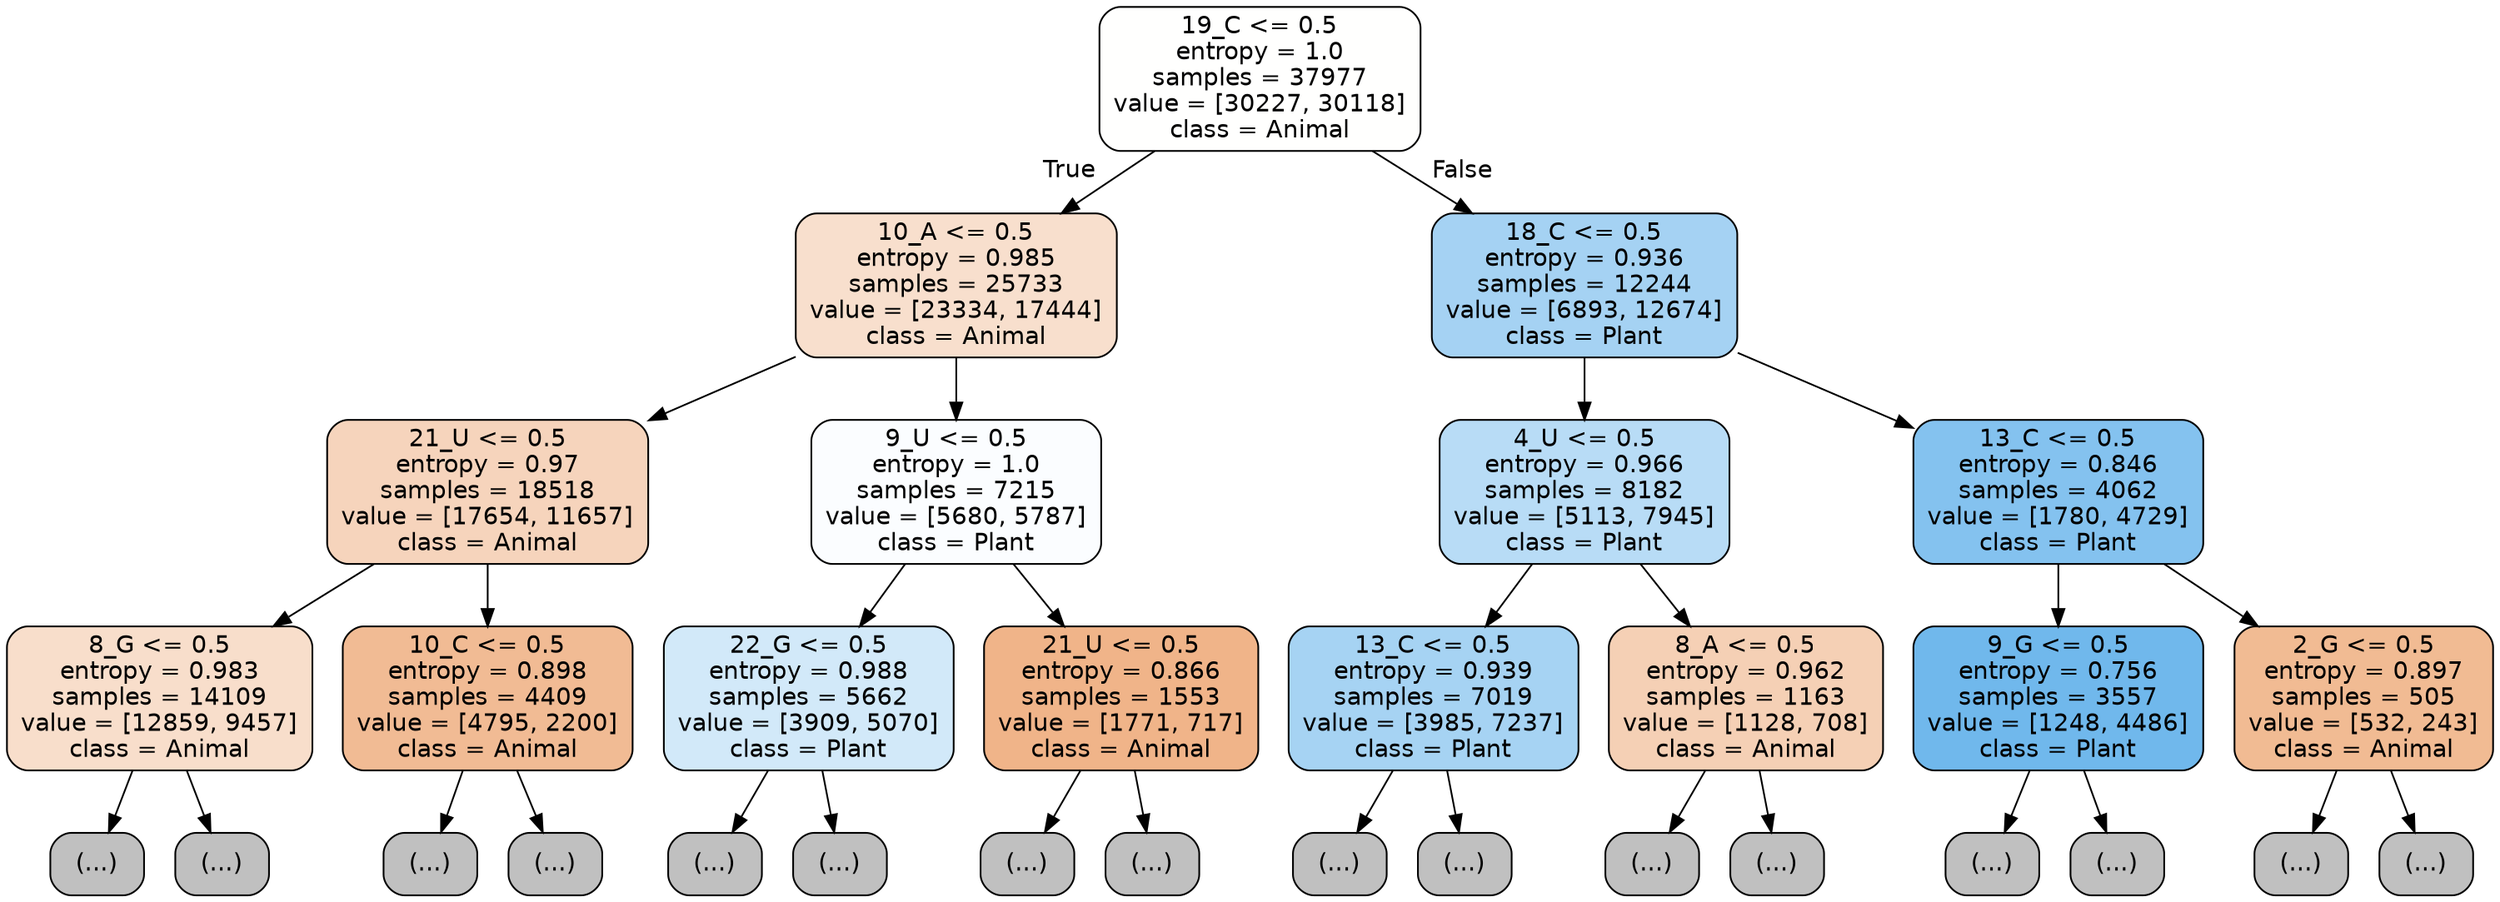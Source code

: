digraph Tree {
node [shape=box, style="filled, rounded", color="black", fontname="helvetica"] ;
edge [fontname="helvetica"] ;
0 [label="19_C <= 0.5\nentropy = 1.0\nsamples = 37977\nvalue = [30227, 30118]\nclass = Animal", fillcolor="#fffffe"] ;
1 [label="10_A <= 0.5\nentropy = 0.985\nsamples = 25733\nvalue = [23334, 17444]\nclass = Animal", fillcolor="#f8dfcd"] ;
0 -> 1 [labeldistance=2.5, labelangle=45, headlabel="True"] ;
2 [label="21_U <= 0.5\nentropy = 0.97\nsamples = 18518\nvalue = [17654, 11657]\nclass = Animal", fillcolor="#f6d4bc"] ;
1 -> 2 ;
3 [label="8_G <= 0.5\nentropy = 0.983\nsamples = 14109\nvalue = [12859, 9457]\nclass = Animal", fillcolor="#f8decb"] ;
2 -> 3 ;
4 [label="(...)", fillcolor="#C0C0C0"] ;
3 -> 4 ;
5389 [label="(...)", fillcolor="#C0C0C0"] ;
3 -> 5389 ;
7496 [label="10_C <= 0.5\nentropy = 0.898\nsamples = 4409\nvalue = [4795, 2200]\nclass = Animal", fillcolor="#f1bb94"] ;
2 -> 7496 ;
7497 [label="(...)", fillcolor="#C0C0C0"] ;
7496 -> 7497 ;
8982 [label="(...)", fillcolor="#C0C0C0"] ;
7496 -> 8982 ;
9561 [label="9_U <= 0.5\nentropy = 1.0\nsamples = 7215\nvalue = [5680, 5787]\nclass = Plant", fillcolor="#fbfdff"] ;
1 -> 9561 ;
9562 [label="22_G <= 0.5\nentropy = 0.988\nsamples = 5662\nvalue = [3909, 5070]\nclass = Plant", fillcolor="#d2e9f9"] ;
9561 -> 9562 ;
9563 [label="(...)", fillcolor="#C0C0C0"] ;
9562 -> 9563 ;
11846 [label="(...)", fillcolor="#C0C0C0"] ;
9562 -> 11846 ;
12125 [label="21_U <= 0.5\nentropy = 0.866\nsamples = 1553\nvalue = [1771, 717]\nclass = Animal", fillcolor="#f0b489"] ;
9561 -> 12125 ;
12126 [label="(...)", fillcolor="#C0C0C0"] ;
12125 -> 12126 ;
12639 [label="(...)", fillcolor="#C0C0C0"] ;
12125 -> 12639 ;
12808 [label="18_C <= 0.5\nentropy = 0.936\nsamples = 12244\nvalue = [6893, 12674]\nclass = Plant", fillcolor="#a5d2f3"] ;
0 -> 12808 [labeldistance=2.5, labelangle=-45, headlabel="False"] ;
12809 [label="4_U <= 0.5\nentropy = 0.966\nsamples = 8182\nvalue = [5113, 7945]\nclass = Plant", fillcolor="#b8dcf6"] ;
12808 -> 12809 ;
12810 [label="13_C <= 0.5\nentropy = 0.939\nsamples = 7019\nvalue = [3985, 7237]\nclass = Plant", fillcolor="#a6d3f3"] ;
12809 -> 12810 ;
12811 [label="(...)", fillcolor="#C0C0C0"] ;
12810 -> 12811 ;
14700 [label="(...)", fillcolor="#C0C0C0"] ;
12810 -> 14700 ;
15243 [label="8_A <= 0.5\nentropy = 0.962\nsamples = 1163\nvalue = [1128, 708]\nclass = Animal", fillcolor="#f5d0b5"] ;
12809 -> 15243 ;
15244 [label="(...)", fillcolor="#C0C0C0"] ;
15243 -> 15244 ;
15791 [label="(...)", fillcolor="#C0C0C0"] ;
15243 -> 15791 ;
15980 [label="13_C <= 0.5\nentropy = 0.846\nsamples = 4062\nvalue = [1780, 4729]\nclass = Plant", fillcolor="#84c2ef"] ;
12808 -> 15980 ;
15981 [label="9_G <= 0.5\nentropy = 0.756\nsamples = 3557\nvalue = [1248, 4486]\nclass = Plant", fillcolor="#70b8ec"] ;
15980 -> 15981 ;
15982 [label="(...)", fillcolor="#C0C0C0"] ;
15981 -> 15982 ;
16579 [label="(...)", fillcolor="#C0C0C0"] ;
15981 -> 16579 ;
16752 [label="2_G <= 0.5\nentropy = 0.897\nsamples = 505\nvalue = [532, 243]\nclass = Animal", fillcolor="#f1bb93"] ;
15980 -> 16752 ;
16753 [label="(...)", fillcolor="#C0C0C0"] ;
16752 -> 16753 ;
16926 [label="(...)", fillcolor="#C0C0C0"] ;
16752 -> 16926 ;
}